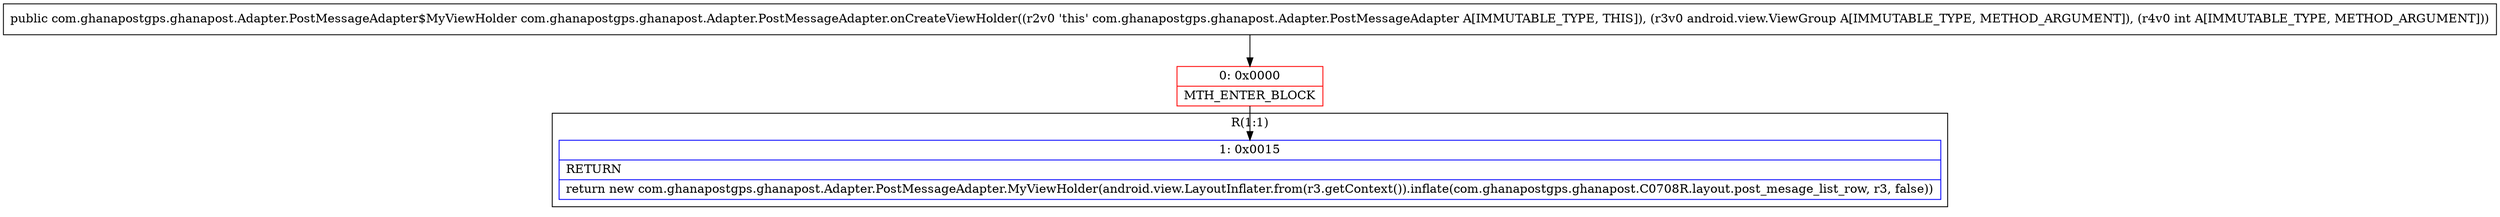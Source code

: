 digraph "CFG forcom.ghanapostgps.ghanapost.Adapter.PostMessageAdapter.onCreateViewHolder(Landroid\/view\/ViewGroup;I)Lcom\/ghanapostgps\/ghanapost\/Adapter\/PostMessageAdapter$MyViewHolder;" {
subgraph cluster_Region_1468613663 {
label = "R(1:1)";
node [shape=record,color=blue];
Node_1 [shape=record,label="{1\:\ 0x0015|RETURN\l|return new com.ghanapostgps.ghanapost.Adapter.PostMessageAdapter.MyViewHolder(android.view.LayoutInflater.from(r3.getContext()).inflate(com.ghanapostgps.ghanapost.C0708R.layout.post_mesage_list_row, r3, false))\l}"];
}
Node_0 [shape=record,color=red,label="{0\:\ 0x0000|MTH_ENTER_BLOCK\l}"];
MethodNode[shape=record,label="{public com.ghanapostgps.ghanapost.Adapter.PostMessageAdapter$MyViewHolder com.ghanapostgps.ghanapost.Adapter.PostMessageAdapter.onCreateViewHolder((r2v0 'this' com.ghanapostgps.ghanapost.Adapter.PostMessageAdapter A[IMMUTABLE_TYPE, THIS]), (r3v0 android.view.ViewGroup A[IMMUTABLE_TYPE, METHOD_ARGUMENT]), (r4v0 int A[IMMUTABLE_TYPE, METHOD_ARGUMENT])) }"];
MethodNode -> Node_0;
Node_0 -> Node_1;
}

